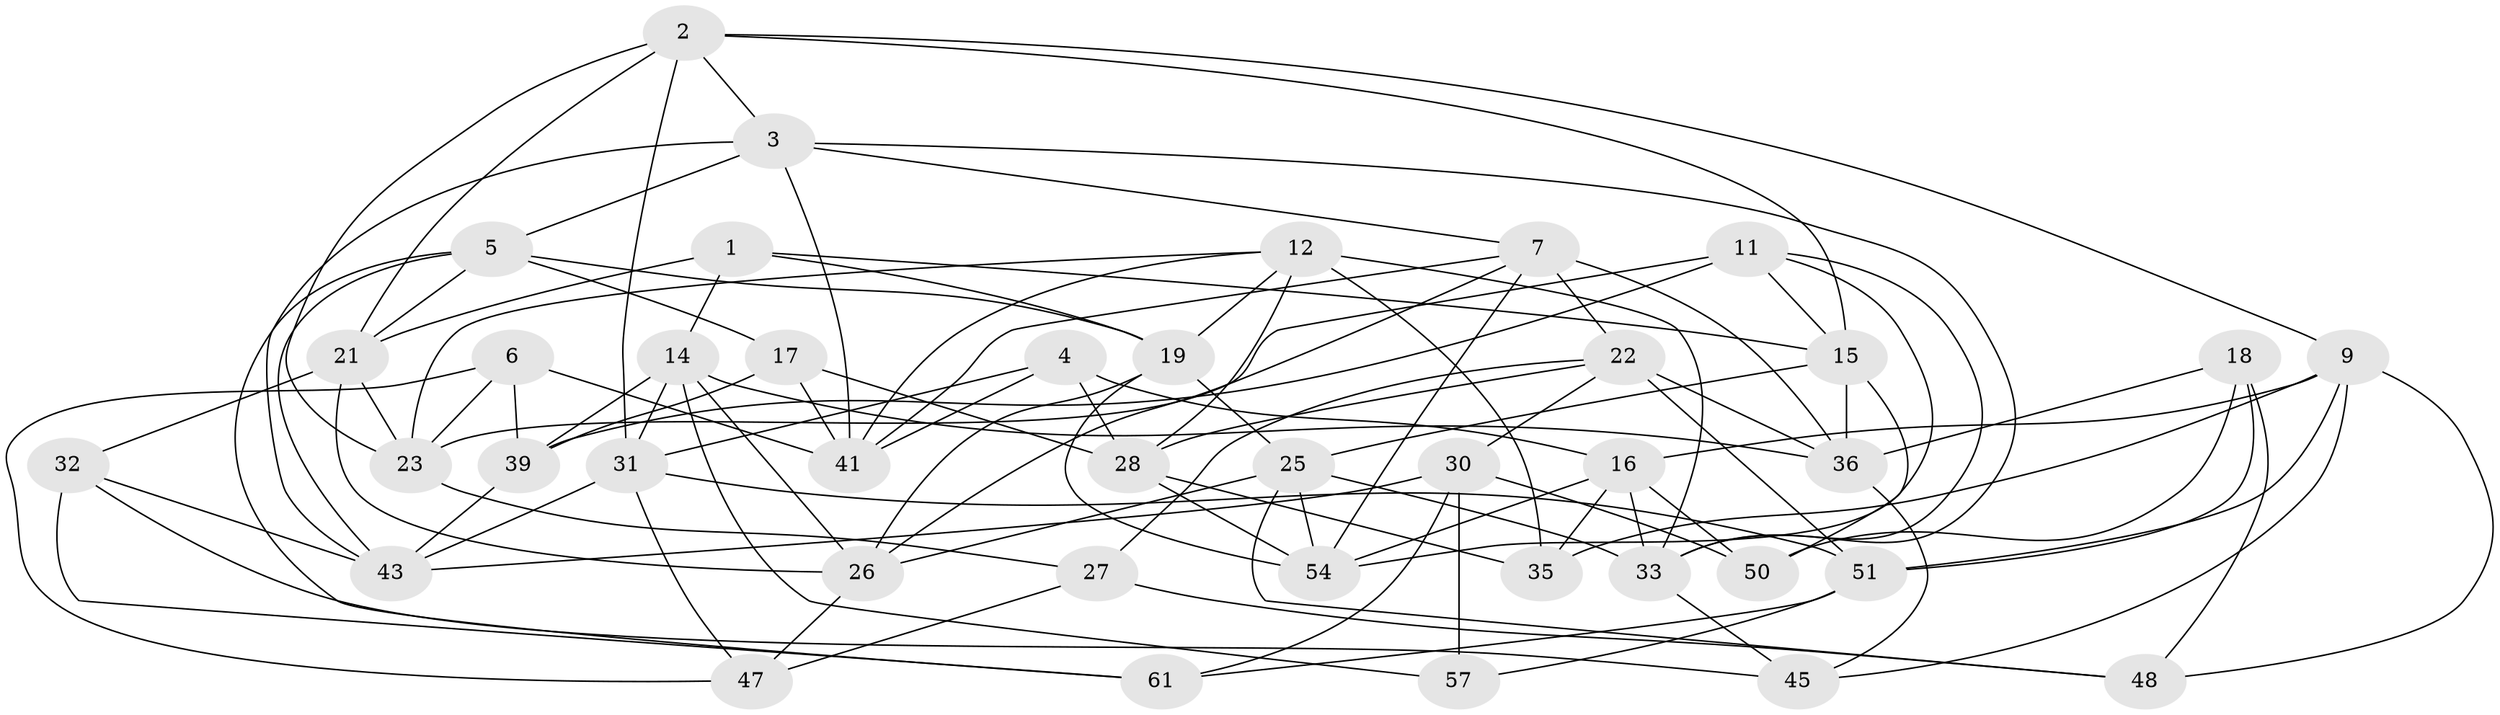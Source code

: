 // Generated by graph-tools (version 1.1) at 2025/52/02/27/25 19:52:29]
// undirected, 40 vertices, 104 edges
graph export_dot {
graph [start="1"]
  node [color=gray90,style=filled];
  1;
  2 [super="+53"];
  3 [super="+8"];
  4;
  5 [super="+60"];
  6;
  7 [super="+10"];
  9 [super="+63"];
  11 [super="+13"];
  12 [super="+24"];
  14 [super="+29"];
  15 [super="+34"];
  16 [super="+20"];
  17;
  18;
  19 [super="+42"];
  21 [super="+38"];
  22 [super="+56"];
  23 [super="+49"];
  25 [super="+66"];
  26 [super="+65"];
  27;
  28 [super="+62"];
  30 [super="+64"];
  31 [super="+59"];
  32;
  33 [super="+37"];
  35;
  36 [super="+44"];
  39 [super="+40"];
  41 [super="+46"];
  43 [super="+55"];
  45;
  47;
  48;
  50;
  51 [super="+52"];
  54 [super="+58"];
  57;
  61;
  1 -- 15;
  1 -- 19;
  1 -- 21;
  1 -- 14;
  2 -- 21;
  2 -- 3;
  2 -- 23;
  2 -- 31;
  2 -- 15;
  2 -- 9;
  3 -- 5;
  3 -- 43;
  3 -- 33;
  3 -- 7;
  3 -- 41;
  4 -- 41;
  4 -- 16;
  4 -- 28;
  4 -- 31;
  5 -- 17;
  5 -- 61;
  5 -- 43;
  5 -- 21;
  5 -- 19;
  6 -- 39;
  6 -- 47;
  6 -- 23;
  6 -- 41;
  7 -- 26;
  7 -- 54;
  7 -- 36;
  7 -- 22;
  7 -- 41;
  9 -- 45;
  9 -- 51;
  9 -- 16;
  9 -- 48;
  9 -- 35;
  11 -- 33;
  11 -- 39 [weight=2];
  11 -- 15;
  11 -- 54;
  11 -- 23;
  12 -- 19;
  12 -- 35;
  12 -- 41;
  12 -- 33;
  12 -- 28;
  12 -- 23;
  14 -- 31;
  14 -- 26;
  14 -- 36;
  14 -- 39;
  14 -- 57;
  15 -- 36;
  15 -- 50;
  15 -- 25;
  16 -- 50;
  16 -- 54;
  16 -- 35;
  16 -- 33;
  17 -- 41;
  17 -- 39;
  17 -- 28;
  18 -- 50;
  18 -- 48;
  18 -- 36;
  18 -- 51;
  19 -- 25;
  19 -- 26;
  19 -- 54;
  21 -- 32;
  21 -- 23;
  21 -- 26;
  22 -- 27;
  22 -- 36;
  22 -- 30;
  22 -- 51;
  22 -- 28;
  23 -- 27;
  25 -- 54;
  25 -- 48;
  25 -- 33;
  25 -- 26;
  26 -- 47;
  27 -- 48;
  27 -- 47;
  28 -- 54;
  28 -- 35;
  30 -- 61;
  30 -- 57 [weight=2];
  30 -- 43;
  30 -- 50;
  31 -- 47;
  31 -- 51;
  31 -- 43;
  32 -- 45;
  32 -- 61;
  32 -- 43;
  33 -- 45;
  36 -- 45;
  39 -- 43;
  51 -- 61;
  51 -- 57;
}
